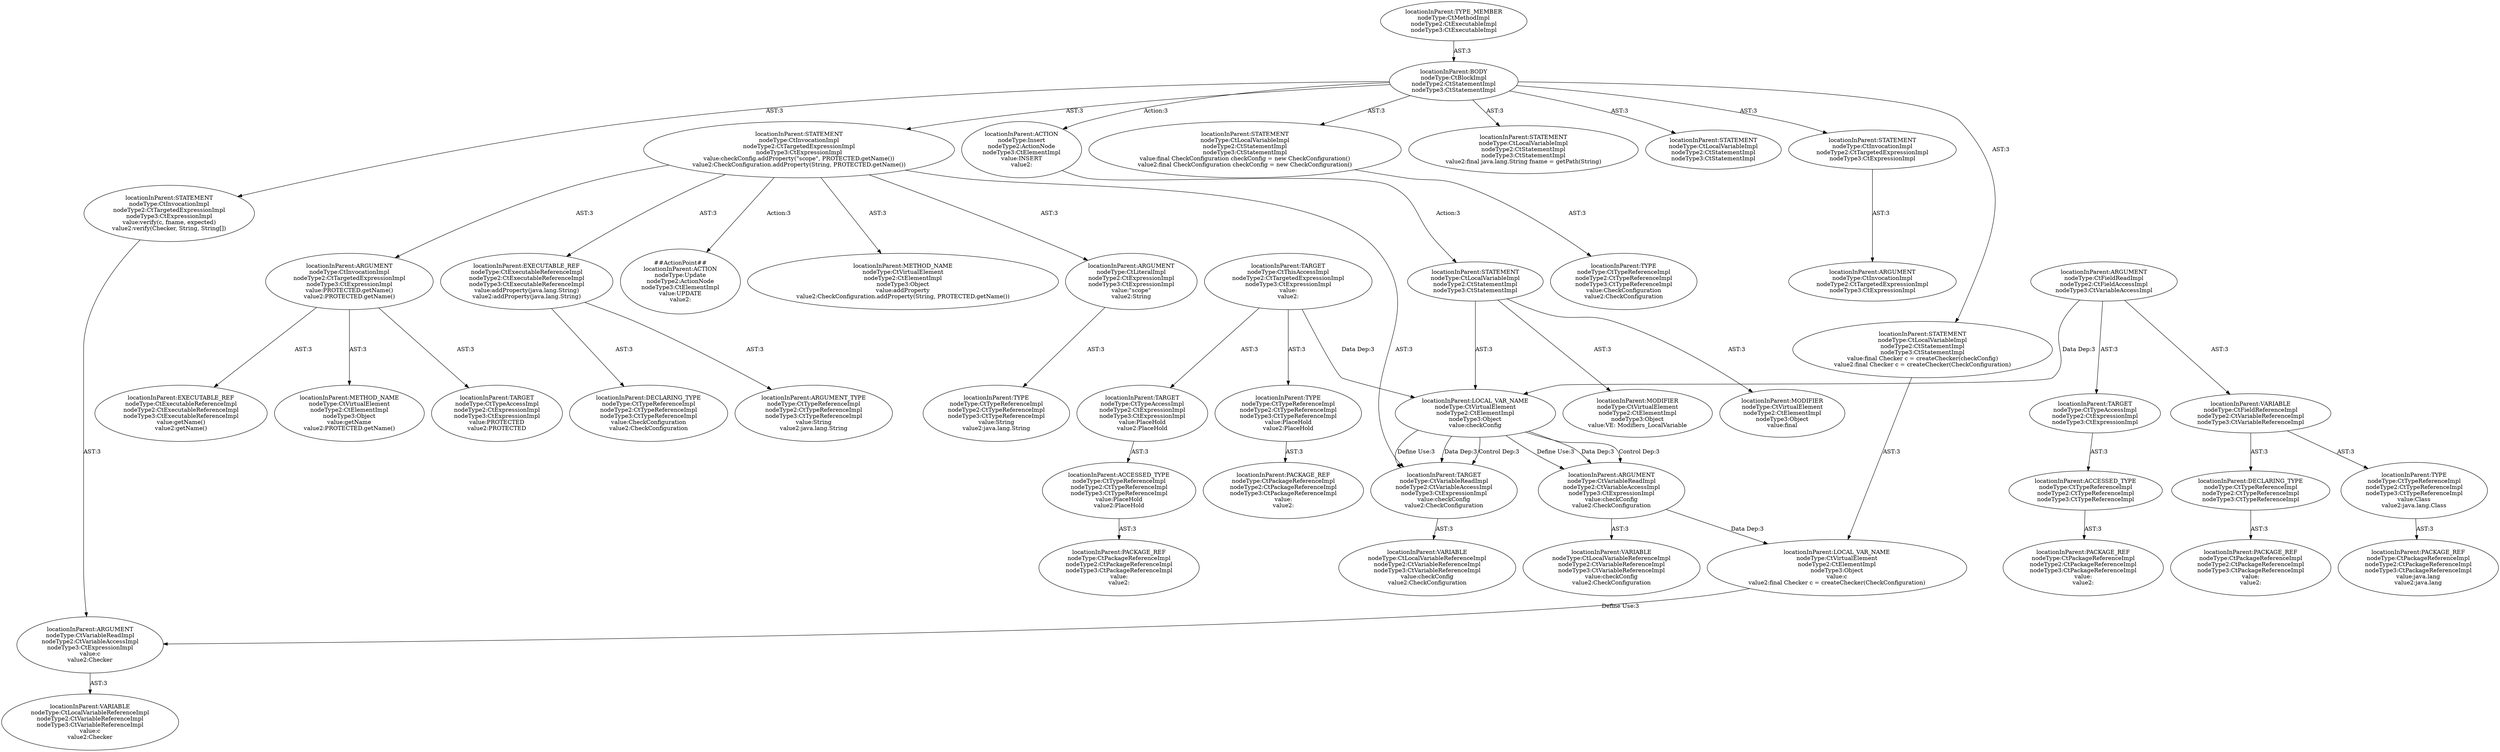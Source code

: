digraph "Pattern" {
0 [label="##ActionPoint##
locationInParent:ACTION
nodeType:Update
nodeType2:ActionNode
nodeType3:CtElementImpl
value:UPDATE
value2:" shape=ellipse]
1 [label="locationInParent:STATEMENT
nodeType:CtInvocationImpl
nodeType2:CtTargetedExpressionImpl
nodeType3:CtExpressionImpl
value:checkConfig.addProperty(\"scope\", PROTECTED.getName())
value2:CheckConfiguration.addProperty(String, PROTECTED.getName())" shape=ellipse]
2 [label="locationInParent:BODY
nodeType:CtBlockImpl
nodeType2:CtStatementImpl
nodeType3:CtStatementImpl" shape=ellipse]
3 [label="locationInParent:TYPE_MEMBER
nodeType:CtMethodImpl
nodeType2:CtExecutableImpl
nodeType3:CtExecutableImpl" shape=ellipse]
4 [label="locationInParent:STATEMENT
nodeType:CtLocalVariableImpl
nodeType2:CtStatementImpl
nodeType3:CtStatementImpl
value:final CheckConfiguration checkConfig = new CheckConfiguration()
value2:final CheckConfiguration checkConfig = new CheckConfiguration()" shape=ellipse]
5 [label="locationInParent:STATEMENT
nodeType:CtInvocationImpl
nodeType2:CtTargetedExpressionImpl
nodeType3:CtExpressionImpl" shape=ellipse]
6 [label="locationInParent:STATEMENT
nodeType:CtLocalVariableImpl
nodeType2:CtStatementImpl
nodeType3:CtStatementImpl
value:final Checker c = createChecker(checkConfig)
value2:final Checker c = createChecker(CheckConfiguration)" shape=ellipse]
7 [label="locationInParent:STATEMENT
nodeType:CtLocalVariableImpl
nodeType2:CtStatementImpl
nodeType3:CtStatementImpl
value2:final java.lang.String fname = getPath(String)" shape=ellipse]
8 [label="locationInParent:STATEMENT
nodeType:CtLocalVariableImpl
nodeType2:CtStatementImpl
nodeType3:CtStatementImpl" shape=ellipse]
9 [label="locationInParent:STATEMENT
nodeType:CtInvocationImpl
nodeType2:CtTargetedExpressionImpl
nodeType3:CtExpressionImpl
value:verify(c, fname, expected)
value2:verify(Checker, String, String[])" shape=ellipse]
10 [label="locationInParent:ACTION
nodeType:Insert
nodeType2:ActionNode
nodeType3:CtElementImpl
value:INSERT
value2:" shape=ellipse]
11 [label="locationInParent:STATEMENT
nodeType:CtLocalVariableImpl
nodeType2:CtStatementImpl
nodeType3:CtStatementImpl" shape=ellipse]
12 [label="locationInParent:LOCAL_VAR_NAME
nodeType:CtVirtualElement
nodeType2:CtElementImpl
nodeType3:Object
value:checkConfig" shape=ellipse]
13 [label="locationInParent:TARGET
nodeType:CtVariableReadImpl
nodeType2:CtVariableAccessImpl
nodeType3:CtExpressionImpl
value:checkConfig
value2:CheckConfiguration" shape=ellipse]
14 [label="locationInParent:ARGUMENT
nodeType:CtVariableReadImpl
nodeType2:CtVariableAccessImpl
nodeType3:CtExpressionImpl
value:checkConfig
value2:CheckConfiguration" shape=ellipse]
15 [label="locationInParent:VARIABLE
nodeType:CtLocalVariableReferenceImpl
nodeType2:CtVariableReferenceImpl
nodeType3:CtVariableReferenceImpl
value:checkConfig
value2:CheckConfiguration" shape=ellipse]
16 [label="locationInParent:ARGUMENT
nodeType:CtVariableReadImpl
nodeType2:CtVariableAccessImpl
nodeType3:CtExpressionImpl
value:c
value2:Checker" shape=ellipse]
17 [label="locationInParent:VARIABLE
nodeType:CtLocalVariableReferenceImpl
nodeType2:CtVariableReferenceImpl
nodeType3:CtVariableReferenceImpl
value:c
value2:Checker" shape=ellipse]
18 [label="locationInParent:VARIABLE
nodeType:CtLocalVariableReferenceImpl
nodeType2:CtVariableReferenceImpl
nodeType3:CtVariableReferenceImpl
value:checkConfig
value2:CheckConfiguration" shape=ellipse]
19 [label="locationInParent:LOCAL_VAR_NAME
nodeType:CtVirtualElement
nodeType2:CtElementImpl
nodeType3:Object
value:c
value2:final Checker c = createChecker(CheckConfiguration)" shape=ellipse]
20 [label="locationInParent:TYPE
nodeType:CtTypeReferenceImpl
nodeType2:CtTypeReferenceImpl
nodeType3:CtTypeReferenceImpl
value:CheckConfiguration
value2:CheckConfiguration" shape=ellipse]
21 [label="locationInParent:ARGUMENT
nodeType:CtInvocationImpl
nodeType2:CtTargetedExpressionImpl
nodeType3:CtExpressionImpl" shape=ellipse]
22 [label="locationInParent:TARGET
nodeType:CtThisAccessImpl
nodeType2:CtTargetedExpressionImpl
nodeType3:CtExpressionImpl
value:
value2:" shape=ellipse]
23 [label="locationInParent:TYPE
nodeType:CtTypeReferenceImpl
nodeType2:CtTypeReferenceImpl
nodeType3:CtTypeReferenceImpl
value:PlaceHold
value2:PlaceHold" shape=ellipse]
24 [label="locationInParent:PACKAGE_REF
nodeType:CtPackageReferenceImpl
nodeType2:CtPackageReferenceImpl
nodeType3:CtPackageReferenceImpl
value:
value2:" shape=ellipse]
25 [label="locationInParent:TARGET
nodeType:CtTypeAccessImpl
nodeType2:CtExpressionImpl
nodeType3:CtExpressionImpl
value:PlaceHold
value2:PlaceHold" shape=ellipse]
26 [label="locationInParent:ACCESSED_TYPE
nodeType:CtTypeReferenceImpl
nodeType2:CtTypeReferenceImpl
nodeType3:CtTypeReferenceImpl
value:PlaceHold
value2:PlaceHold" shape=ellipse]
27 [label="locationInParent:PACKAGE_REF
nodeType:CtPackageReferenceImpl
nodeType2:CtPackageReferenceImpl
nodeType3:CtPackageReferenceImpl
value:
value2:" shape=ellipse]
28 [label="locationInParent:ARGUMENT
nodeType:CtFieldReadImpl
nodeType2:CtFieldAccessImpl
nodeType3:CtVariableAccessImpl" shape=ellipse]
29 [label="locationInParent:TARGET
nodeType:CtTypeAccessImpl
nodeType2:CtExpressionImpl
nodeType3:CtExpressionImpl" shape=ellipse]
30 [label="locationInParent:ACCESSED_TYPE
nodeType:CtTypeReferenceImpl
nodeType2:CtTypeReferenceImpl
nodeType3:CtTypeReferenceImpl" shape=ellipse]
31 [label="locationInParent:PACKAGE_REF
nodeType:CtPackageReferenceImpl
nodeType2:CtPackageReferenceImpl
nodeType3:CtPackageReferenceImpl
value:
value2:" shape=ellipse]
32 [label="locationInParent:VARIABLE
nodeType:CtFieldReferenceImpl
nodeType2:CtVariableReferenceImpl
nodeType3:CtVariableReferenceImpl" shape=ellipse]
33 [label="locationInParent:DECLARING_TYPE
nodeType:CtTypeReferenceImpl
nodeType2:CtTypeReferenceImpl
nodeType3:CtTypeReferenceImpl" shape=ellipse]
34 [label="locationInParent:PACKAGE_REF
nodeType:CtPackageReferenceImpl
nodeType2:CtPackageReferenceImpl
nodeType3:CtPackageReferenceImpl
value:
value2:" shape=ellipse]
35 [label="locationInParent:TYPE
nodeType:CtTypeReferenceImpl
nodeType2:CtTypeReferenceImpl
nodeType3:CtTypeReferenceImpl
value:Class
value2:java.lang.Class" shape=ellipse]
36 [label="locationInParent:PACKAGE_REF
nodeType:CtPackageReferenceImpl
nodeType2:CtPackageReferenceImpl
nodeType3:CtPackageReferenceImpl
value:java.lang
value2:java.lang" shape=ellipse]
37 [label="locationInParent:MODIFIER
nodeType:CtVirtualElement
nodeType2:CtElementImpl
nodeType3:Object
value:VE: Modifiers_LocalVariable" shape=ellipse]
38 [label="locationInParent:MODIFIER
nodeType:CtVirtualElement
nodeType2:CtElementImpl
nodeType3:Object
value:final" shape=ellipse]
39 [label="locationInParent:METHOD_NAME
nodeType:CtVirtualElement
nodeType2:CtElementImpl
nodeType3:Object
value:addProperty
value2:CheckConfiguration.addProperty(String, PROTECTED.getName())" shape=ellipse]
40 [label="locationInParent:EXECUTABLE_REF
nodeType:CtExecutableReferenceImpl
nodeType2:CtExecutableReferenceImpl
nodeType3:CtExecutableReferenceImpl
value:addProperty(java.lang.String)
value2:addProperty(java.lang.String)" shape=ellipse]
41 [label="locationInParent:DECLARING_TYPE
nodeType:CtTypeReferenceImpl
nodeType2:CtTypeReferenceImpl
nodeType3:CtTypeReferenceImpl
value:CheckConfiguration
value2:CheckConfiguration" shape=ellipse]
42 [label="locationInParent:ARGUMENT_TYPE
nodeType:CtTypeReferenceImpl
nodeType2:CtTypeReferenceImpl
nodeType3:CtTypeReferenceImpl
value:String
value2:java.lang.String" shape=ellipse]
43 [label="locationInParent:ARGUMENT
nodeType:CtLiteralImpl
nodeType2:CtExpressionImpl
nodeType3:CtExpressionImpl
value:\"scope\"
value2:String" shape=ellipse]
44 [label="locationInParent:TYPE
nodeType:CtTypeReferenceImpl
nodeType2:CtTypeReferenceImpl
nodeType3:CtTypeReferenceImpl
value:String
value2:java.lang.String" shape=ellipse]
45 [label="locationInParent:ARGUMENT
nodeType:CtInvocationImpl
nodeType2:CtTargetedExpressionImpl
nodeType3:CtExpressionImpl
value:PROTECTED.getName()
value2:PROTECTED.getName()" shape=ellipse]
46 [label="locationInParent:METHOD_NAME
nodeType:CtVirtualElement
nodeType2:CtElementImpl
nodeType3:Object
value:getName
value2:PROTECTED.getName()" shape=ellipse]
47 [label="locationInParent:TARGET
nodeType:CtTypeAccessImpl
nodeType2:CtExpressionImpl
nodeType3:CtExpressionImpl
value:PROTECTED
value2:PROTECTED" shape=ellipse]
48 [label="locationInParent:EXECUTABLE_REF
nodeType:CtExecutableReferenceImpl
nodeType2:CtExecutableReferenceImpl
nodeType3:CtExecutableReferenceImpl
value:getName()
value2:getName()" shape=ellipse]
1 -> 0 [label="Action:3"];
1 -> 39 [label="AST:3"];
1 -> 13 [label="AST:3"];
1 -> 40 [label="AST:3"];
1 -> 43 [label="AST:3"];
1 -> 45 [label="AST:3"];
2 -> 1 [label="AST:3"];
2 -> 4 [label="AST:3"];
2 -> 5 [label="AST:3"];
2 -> 6 [label="AST:3"];
2 -> 7 [label="AST:3"];
2 -> 8 [label="AST:3"];
2 -> 9 [label="AST:3"];
2 -> 10 [label="Action:3"];
3 -> 2 [label="AST:3"];
4 -> 20 [label="AST:3"];
5 -> 21 [label="AST:3"];
6 -> 19 [label="AST:3"];
9 -> 16 [label="AST:3"];
10 -> 11 [label="Action:3"];
11 -> 12 [label="AST:3"];
11 -> 37 [label="AST:3"];
11 -> 38 [label="AST:3"];
12 -> 13 [label="Define Use:3"];
12 -> 13 [label="Data Dep:3"];
12 -> 13 [label="Control Dep:3"];
12 -> 14 [label="Define Use:3"];
12 -> 14 [label="Data Dep:3"];
12 -> 14 [label="Control Dep:3"];
13 -> 18 [label="AST:3"];
14 -> 15 [label="AST:3"];
14 -> 19 [label="Data Dep:3"];
16 -> 17 [label="AST:3"];
19 -> 16 [label="Define Use:3"];
22 -> 12 [label="Data Dep:3"];
22 -> 23 [label="AST:3"];
22 -> 25 [label="AST:3"];
23 -> 24 [label="AST:3"];
25 -> 26 [label="AST:3"];
26 -> 27 [label="AST:3"];
28 -> 12 [label="Data Dep:3"];
28 -> 29 [label="AST:3"];
28 -> 32 [label="AST:3"];
29 -> 30 [label="AST:3"];
30 -> 31 [label="AST:3"];
32 -> 33 [label="AST:3"];
32 -> 35 [label="AST:3"];
33 -> 34 [label="AST:3"];
35 -> 36 [label="AST:3"];
40 -> 41 [label="AST:3"];
40 -> 42 [label="AST:3"];
43 -> 44 [label="AST:3"];
45 -> 46 [label="AST:3"];
45 -> 47 [label="AST:3"];
45 -> 48 [label="AST:3"];
}